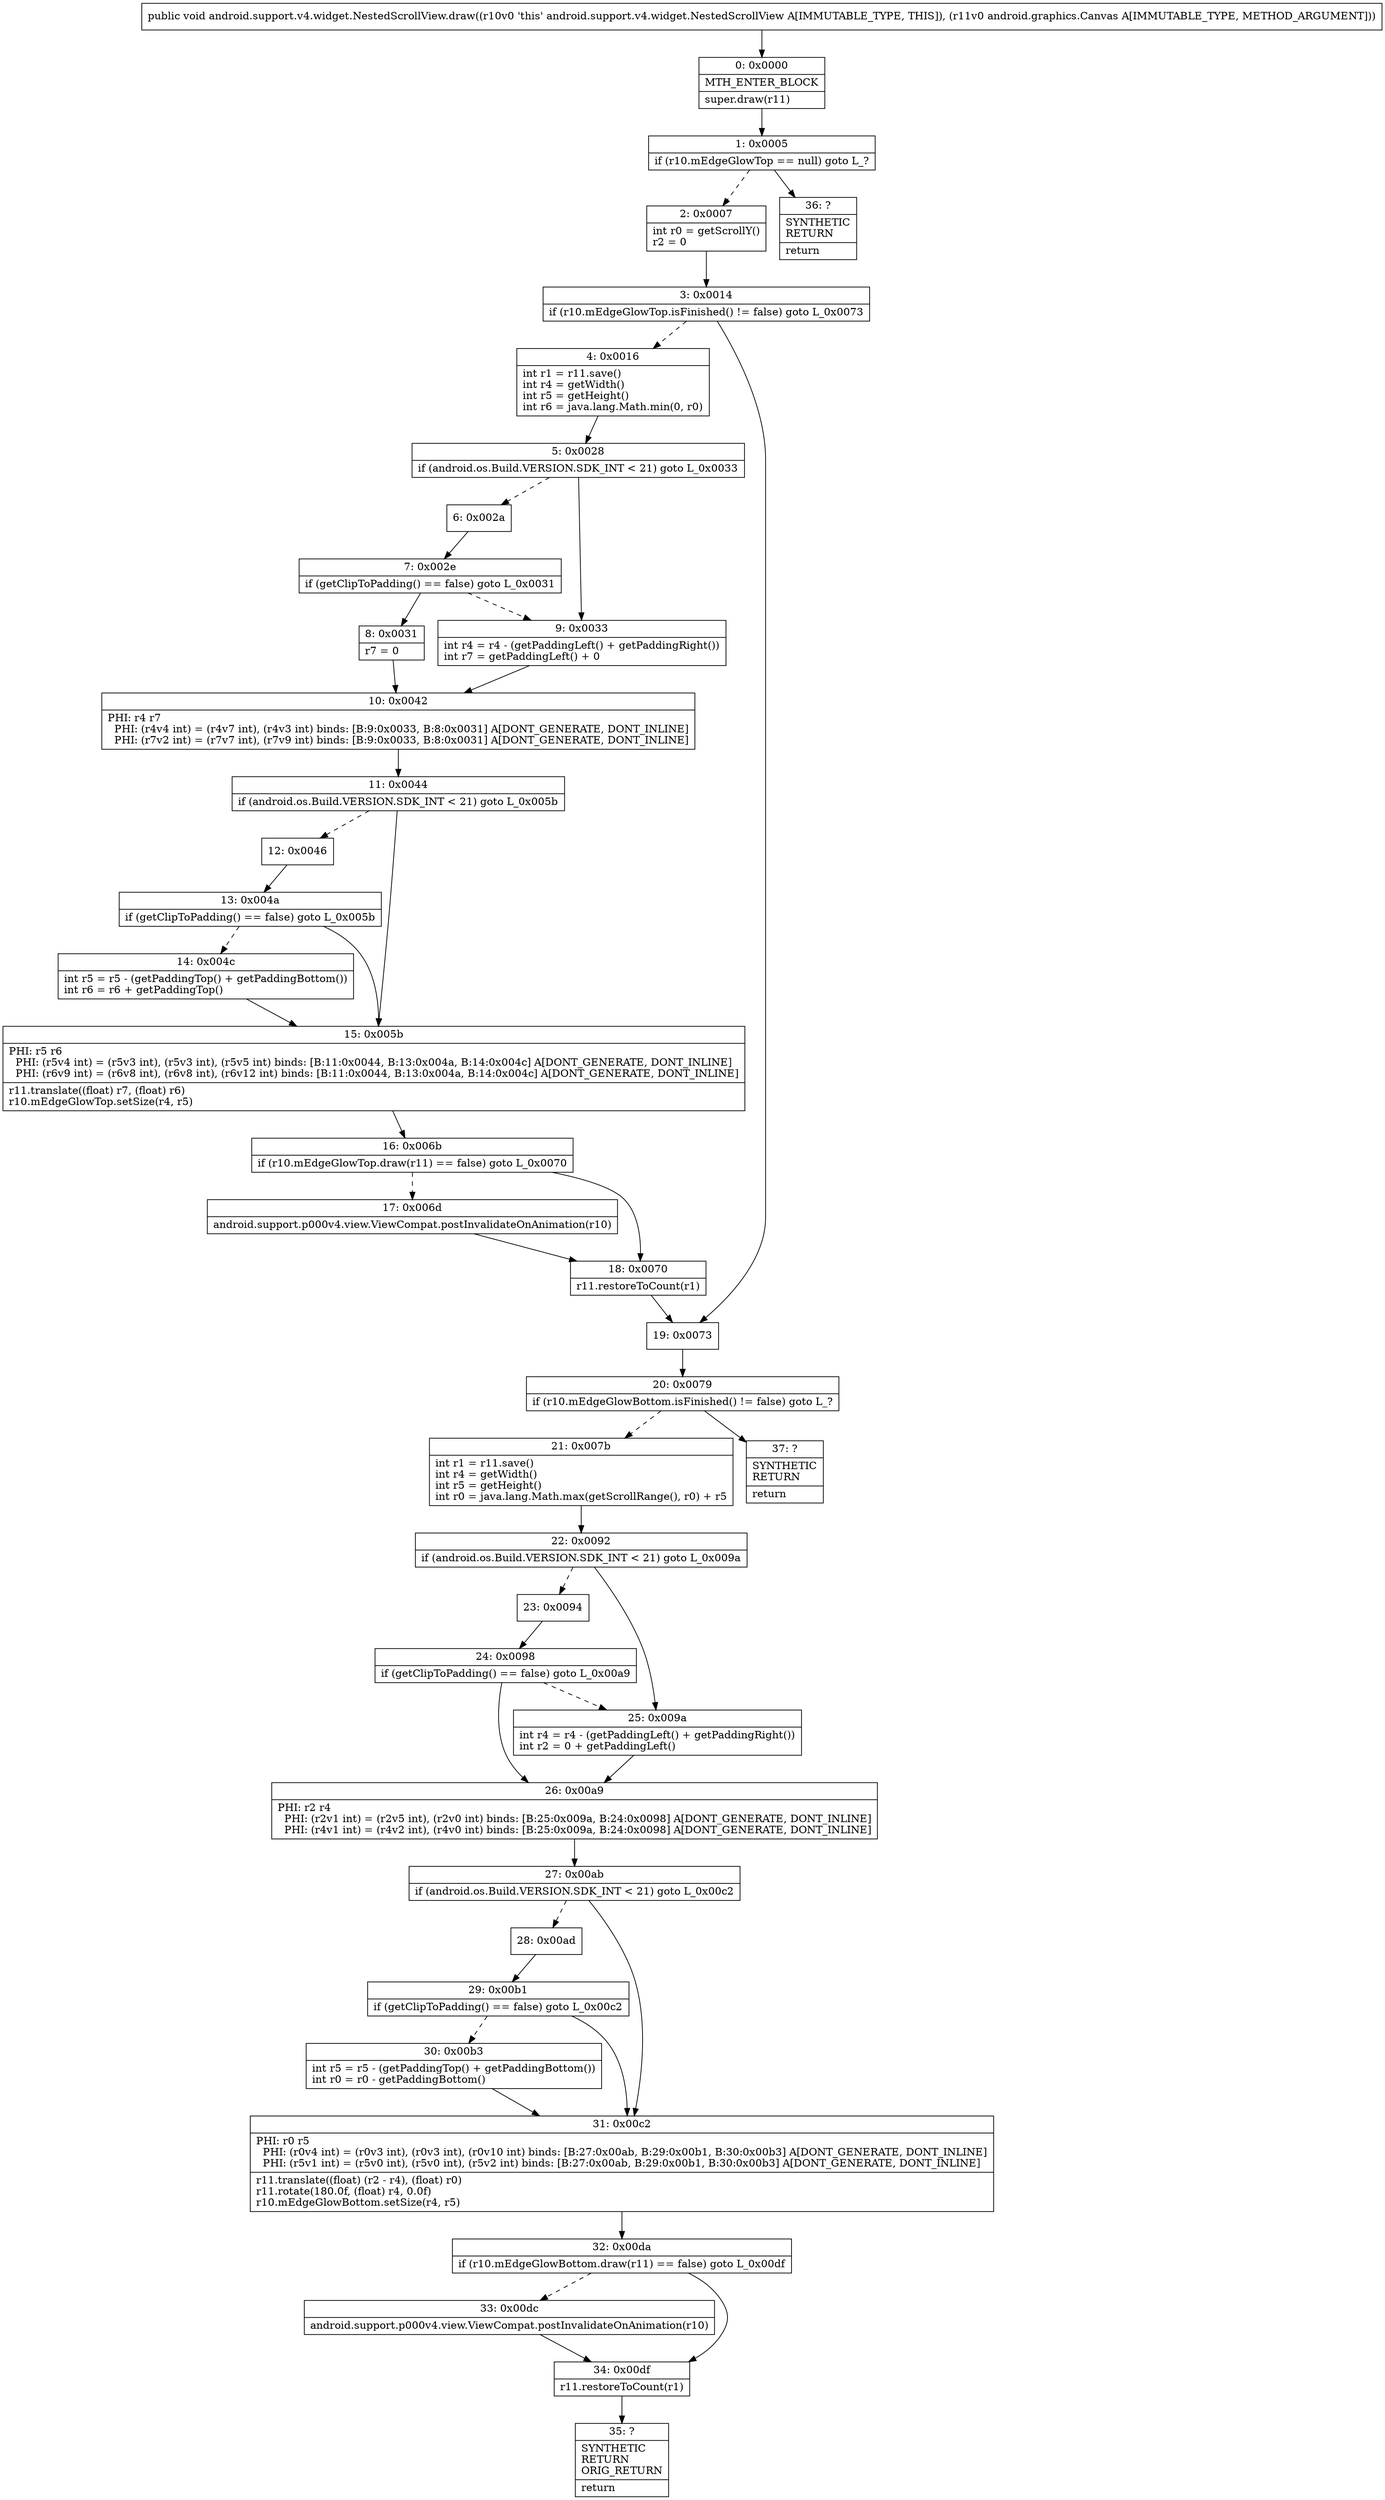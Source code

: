 digraph "CFG forandroid.support.v4.widget.NestedScrollView.draw(Landroid\/graphics\/Canvas;)V" {
Node_0 [shape=record,label="{0\:\ 0x0000|MTH_ENTER_BLOCK\l|super.draw(r11)\l}"];
Node_1 [shape=record,label="{1\:\ 0x0005|if (r10.mEdgeGlowTop == null) goto L_?\l}"];
Node_2 [shape=record,label="{2\:\ 0x0007|int r0 = getScrollY()\lr2 = 0\l}"];
Node_3 [shape=record,label="{3\:\ 0x0014|if (r10.mEdgeGlowTop.isFinished() != false) goto L_0x0073\l}"];
Node_4 [shape=record,label="{4\:\ 0x0016|int r1 = r11.save()\lint r4 = getWidth()\lint r5 = getHeight()\lint r6 = java.lang.Math.min(0, r0)\l}"];
Node_5 [shape=record,label="{5\:\ 0x0028|if (android.os.Build.VERSION.SDK_INT \< 21) goto L_0x0033\l}"];
Node_6 [shape=record,label="{6\:\ 0x002a}"];
Node_7 [shape=record,label="{7\:\ 0x002e|if (getClipToPadding() == false) goto L_0x0031\l}"];
Node_8 [shape=record,label="{8\:\ 0x0031|r7 = 0\l}"];
Node_9 [shape=record,label="{9\:\ 0x0033|int r4 = r4 \- (getPaddingLeft() + getPaddingRight())\lint r7 = getPaddingLeft() + 0\l}"];
Node_10 [shape=record,label="{10\:\ 0x0042|PHI: r4 r7 \l  PHI: (r4v4 int) = (r4v7 int), (r4v3 int) binds: [B:9:0x0033, B:8:0x0031] A[DONT_GENERATE, DONT_INLINE]\l  PHI: (r7v2 int) = (r7v7 int), (r7v9 int) binds: [B:9:0x0033, B:8:0x0031] A[DONT_GENERATE, DONT_INLINE]\l}"];
Node_11 [shape=record,label="{11\:\ 0x0044|if (android.os.Build.VERSION.SDK_INT \< 21) goto L_0x005b\l}"];
Node_12 [shape=record,label="{12\:\ 0x0046}"];
Node_13 [shape=record,label="{13\:\ 0x004a|if (getClipToPadding() == false) goto L_0x005b\l}"];
Node_14 [shape=record,label="{14\:\ 0x004c|int r5 = r5 \- (getPaddingTop() + getPaddingBottom())\lint r6 = r6 + getPaddingTop()\l}"];
Node_15 [shape=record,label="{15\:\ 0x005b|PHI: r5 r6 \l  PHI: (r5v4 int) = (r5v3 int), (r5v3 int), (r5v5 int) binds: [B:11:0x0044, B:13:0x004a, B:14:0x004c] A[DONT_GENERATE, DONT_INLINE]\l  PHI: (r6v9 int) = (r6v8 int), (r6v8 int), (r6v12 int) binds: [B:11:0x0044, B:13:0x004a, B:14:0x004c] A[DONT_GENERATE, DONT_INLINE]\l|r11.translate((float) r7, (float) r6)\lr10.mEdgeGlowTop.setSize(r4, r5)\l}"];
Node_16 [shape=record,label="{16\:\ 0x006b|if (r10.mEdgeGlowTop.draw(r11) == false) goto L_0x0070\l}"];
Node_17 [shape=record,label="{17\:\ 0x006d|android.support.p000v4.view.ViewCompat.postInvalidateOnAnimation(r10)\l}"];
Node_18 [shape=record,label="{18\:\ 0x0070|r11.restoreToCount(r1)\l}"];
Node_19 [shape=record,label="{19\:\ 0x0073}"];
Node_20 [shape=record,label="{20\:\ 0x0079|if (r10.mEdgeGlowBottom.isFinished() != false) goto L_?\l}"];
Node_21 [shape=record,label="{21\:\ 0x007b|int r1 = r11.save()\lint r4 = getWidth()\lint r5 = getHeight()\lint r0 = java.lang.Math.max(getScrollRange(), r0) + r5\l}"];
Node_22 [shape=record,label="{22\:\ 0x0092|if (android.os.Build.VERSION.SDK_INT \< 21) goto L_0x009a\l}"];
Node_23 [shape=record,label="{23\:\ 0x0094}"];
Node_24 [shape=record,label="{24\:\ 0x0098|if (getClipToPadding() == false) goto L_0x00a9\l}"];
Node_25 [shape=record,label="{25\:\ 0x009a|int r4 = r4 \- (getPaddingLeft() + getPaddingRight())\lint r2 = 0 + getPaddingLeft()\l}"];
Node_26 [shape=record,label="{26\:\ 0x00a9|PHI: r2 r4 \l  PHI: (r2v1 int) = (r2v5 int), (r2v0 int) binds: [B:25:0x009a, B:24:0x0098] A[DONT_GENERATE, DONT_INLINE]\l  PHI: (r4v1 int) = (r4v2 int), (r4v0 int) binds: [B:25:0x009a, B:24:0x0098] A[DONT_GENERATE, DONT_INLINE]\l}"];
Node_27 [shape=record,label="{27\:\ 0x00ab|if (android.os.Build.VERSION.SDK_INT \< 21) goto L_0x00c2\l}"];
Node_28 [shape=record,label="{28\:\ 0x00ad}"];
Node_29 [shape=record,label="{29\:\ 0x00b1|if (getClipToPadding() == false) goto L_0x00c2\l}"];
Node_30 [shape=record,label="{30\:\ 0x00b3|int r5 = r5 \- (getPaddingTop() + getPaddingBottom())\lint r0 = r0 \- getPaddingBottom()\l}"];
Node_31 [shape=record,label="{31\:\ 0x00c2|PHI: r0 r5 \l  PHI: (r0v4 int) = (r0v3 int), (r0v3 int), (r0v10 int) binds: [B:27:0x00ab, B:29:0x00b1, B:30:0x00b3] A[DONT_GENERATE, DONT_INLINE]\l  PHI: (r5v1 int) = (r5v0 int), (r5v0 int), (r5v2 int) binds: [B:27:0x00ab, B:29:0x00b1, B:30:0x00b3] A[DONT_GENERATE, DONT_INLINE]\l|r11.translate((float) (r2 \- r4), (float) r0)\lr11.rotate(180.0f, (float) r4, 0.0f)\lr10.mEdgeGlowBottom.setSize(r4, r5)\l}"];
Node_32 [shape=record,label="{32\:\ 0x00da|if (r10.mEdgeGlowBottom.draw(r11) == false) goto L_0x00df\l}"];
Node_33 [shape=record,label="{33\:\ 0x00dc|android.support.p000v4.view.ViewCompat.postInvalidateOnAnimation(r10)\l}"];
Node_34 [shape=record,label="{34\:\ 0x00df|r11.restoreToCount(r1)\l}"];
Node_35 [shape=record,label="{35\:\ ?|SYNTHETIC\lRETURN\lORIG_RETURN\l|return\l}"];
Node_36 [shape=record,label="{36\:\ ?|SYNTHETIC\lRETURN\l|return\l}"];
Node_37 [shape=record,label="{37\:\ ?|SYNTHETIC\lRETURN\l|return\l}"];
MethodNode[shape=record,label="{public void android.support.v4.widget.NestedScrollView.draw((r10v0 'this' android.support.v4.widget.NestedScrollView A[IMMUTABLE_TYPE, THIS]), (r11v0 android.graphics.Canvas A[IMMUTABLE_TYPE, METHOD_ARGUMENT])) }"];
MethodNode -> Node_0;
Node_0 -> Node_1;
Node_1 -> Node_2[style=dashed];
Node_1 -> Node_36;
Node_2 -> Node_3;
Node_3 -> Node_4[style=dashed];
Node_3 -> Node_19;
Node_4 -> Node_5;
Node_5 -> Node_6[style=dashed];
Node_5 -> Node_9;
Node_6 -> Node_7;
Node_7 -> Node_8;
Node_7 -> Node_9[style=dashed];
Node_8 -> Node_10;
Node_9 -> Node_10;
Node_10 -> Node_11;
Node_11 -> Node_12[style=dashed];
Node_11 -> Node_15;
Node_12 -> Node_13;
Node_13 -> Node_14[style=dashed];
Node_13 -> Node_15;
Node_14 -> Node_15;
Node_15 -> Node_16;
Node_16 -> Node_17[style=dashed];
Node_16 -> Node_18;
Node_17 -> Node_18;
Node_18 -> Node_19;
Node_19 -> Node_20;
Node_20 -> Node_21[style=dashed];
Node_20 -> Node_37;
Node_21 -> Node_22;
Node_22 -> Node_23[style=dashed];
Node_22 -> Node_25;
Node_23 -> Node_24;
Node_24 -> Node_25[style=dashed];
Node_24 -> Node_26;
Node_25 -> Node_26;
Node_26 -> Node_27;
Node_27 -> Node_28[style=dashed];
Node_27 -> Node_31;
Node_28 -> Node_29;
Node_29 -> Node_30[style=dashed];
Node_29 -> Node_31;
Node_30 -> Node_31;
Node_31 -> Node_32;
Node_32 -> Node_33[style=dashed];
Node_32 -> Node_34;
Node_33 -> Node_34;
Node_34 -> Node_35;
}


